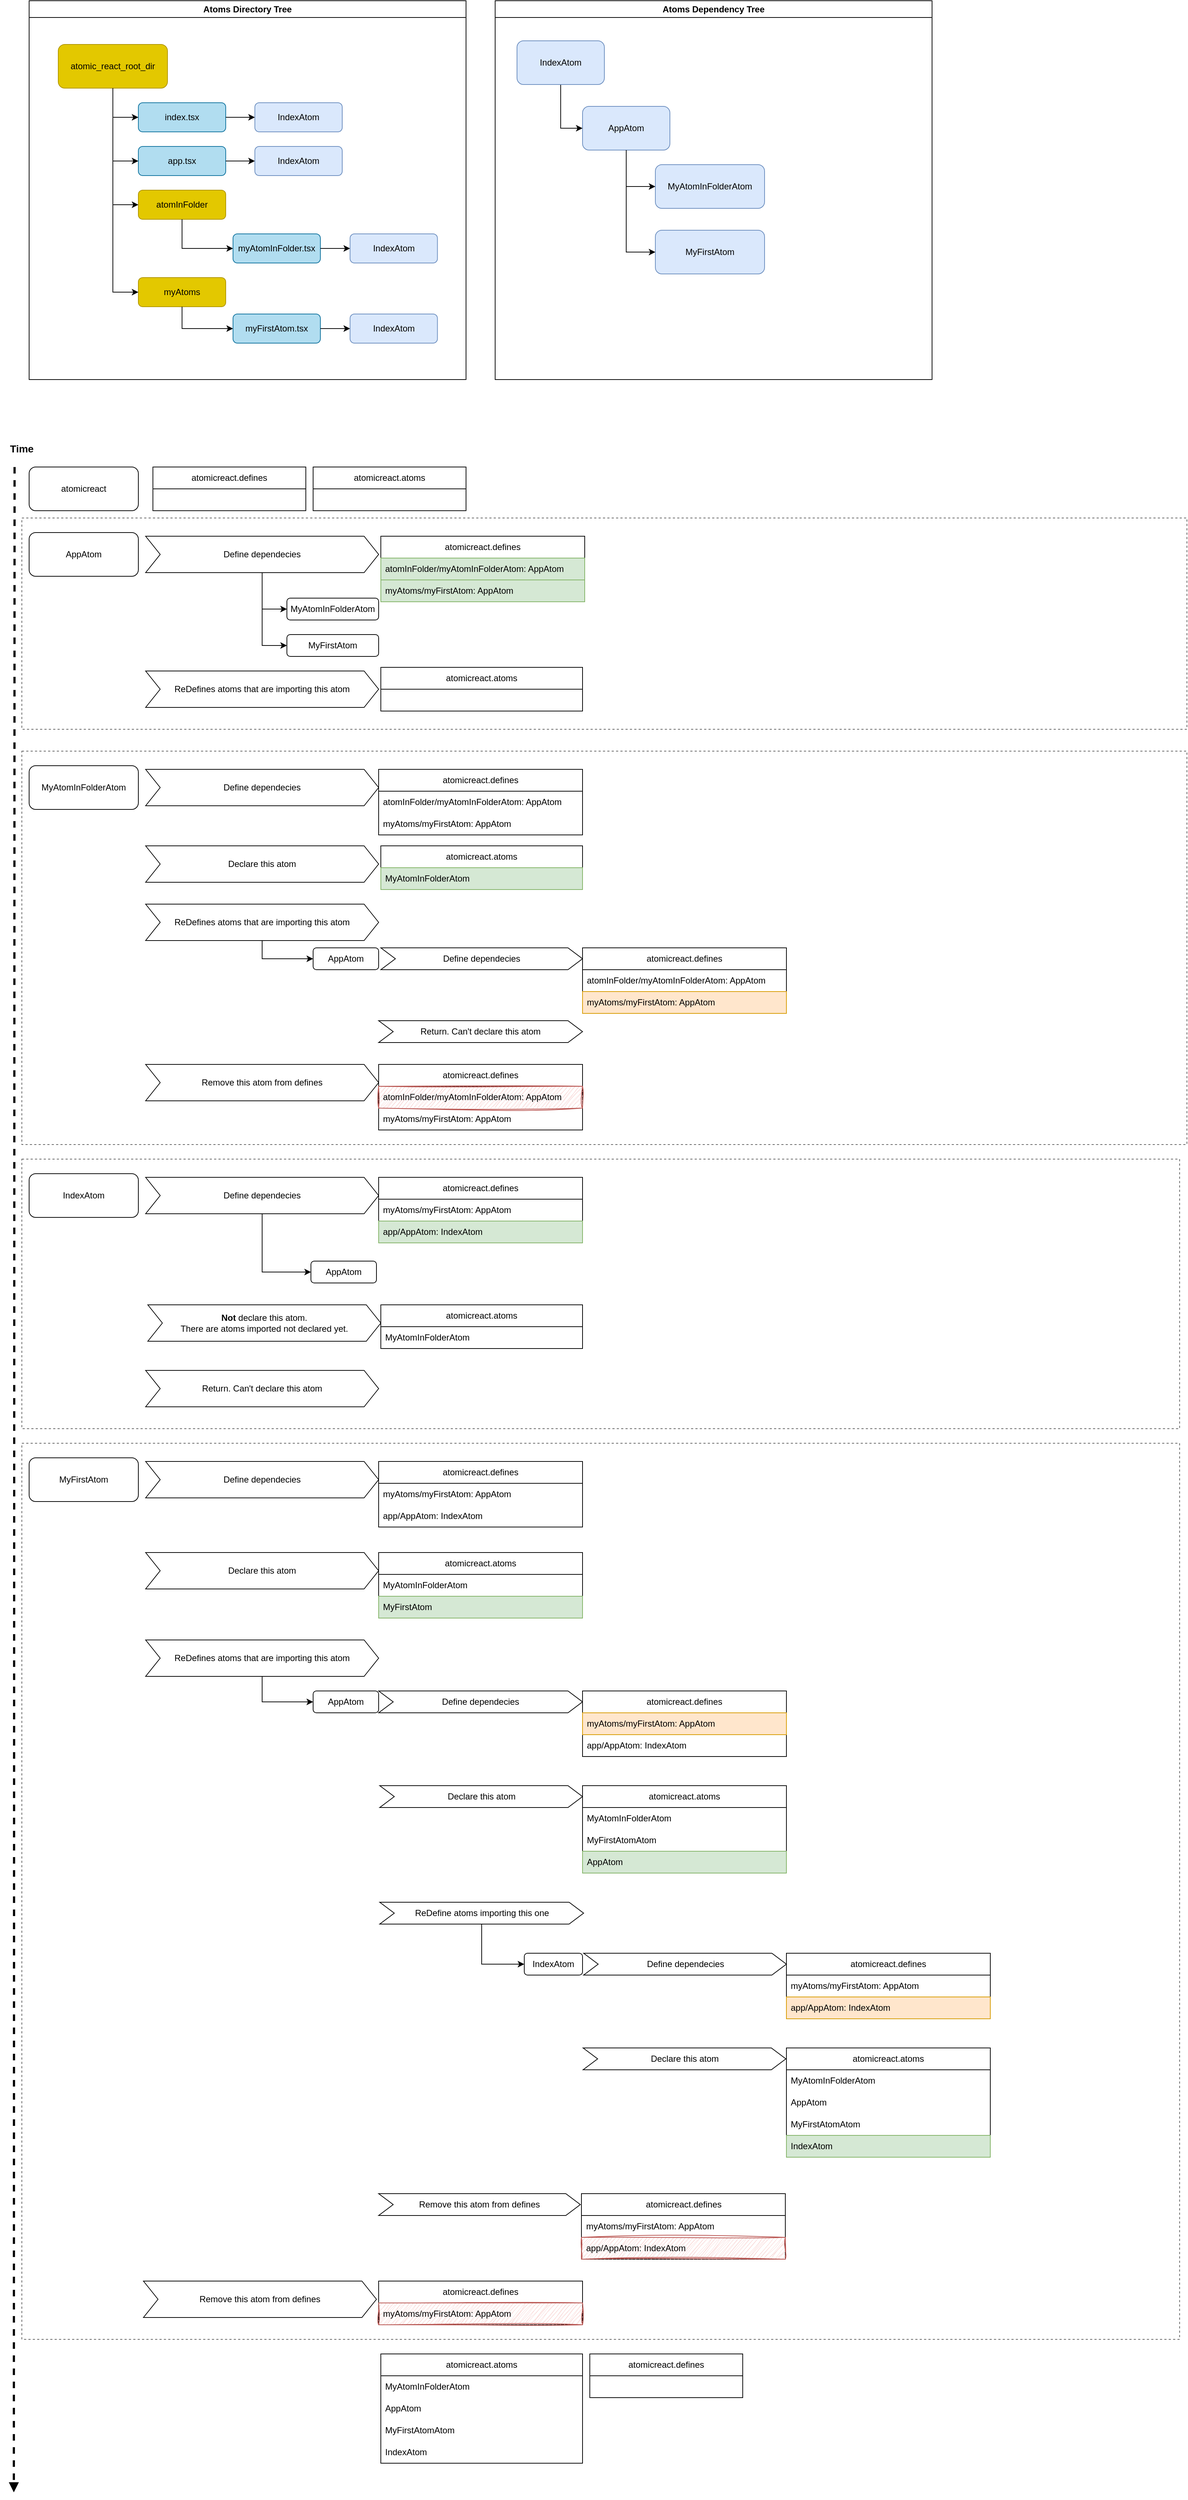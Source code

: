<mxfile version="22.1.16" type="github">
  <diagram name="Página-1" id="zLWKFBo0BfelDE4MzV_v">
    <mxGraphModel dx="2908" dy="1222" grid="1" gridSize="10" guides="1" tooltips="1" connect="1" arrows="1" fold="1" page="1" pageScale="1" pageWidth="1654" pageHeight="1169" math="0" shadow="0">
      <root>
        <mxCell id="0" />
        <mxCell id="1" parent="0" />
        <mxCell id="tRrPQd9gGLpKsUqzO6ij-82" value="" style="rounded=0;whiteSpace=wrap;html=1;fillColor=none;dashed=1;strokeColor=#666666;" parent="1" vertex="1">
          <mxGeometry x="30" y="2020" width="1590" height="1230" as="geometry" />
        </mxCell>
        <mxCell id="tRrPQd9gGLpKsUqzO6ij-64" value="" style="rounded=0;whiteSpace=wrap;html=1;fillColor=none;dashed=1;strokeColor=#666666;" parent="1" vertex="1">
          <mxGeometry x="30" y="1630" width="1590" height="370" as="geometry" />
        </mxCell>
        <mxCell id="tRrPQd9gGLpKsUqzO6ij-52" value="" style="rounded=0;whiteSpace=wrap;html=1;fillColor=none;dashed=1;strokeColor=#666666;" parent="1" vertex="1">
          <mxGeometry x="30" y="1070" width="1600" height="540" as="geometry" />
        </mxCell>
        <mxCell id="tRrPQd9gGLpKsUqzO6ij-51" value="" style="rounded=0;whiteSpace=wrap;html=1;fillColor=none;dashed=1;strokeColor=#666666;" parent="1" vertex="1">
          <mxGeometry x="30" y="750" width="1600" height="290" as="geometry" />
        </mxCell>
        <mxCell id="tRrPQd9gGLpKsUqzO6ij-8" value="" style="endArrow=block;dashed=1;html=1;strokeWidth=3;rounded=0;startArrow=none;startFill=0;endFill=1;" parent="1" edge="1">
          <mxGeometry width="50" height="50" relative="1" as="geometry">
            <mxPoint x="20" y="680" as="sourcePoint" />
            <mxPoint x="19" y="3460" as="targetPoint" />
          </mxGeometry>
        </mxCell>
        <mxCell id="tRrPQd9gGLpKsUqzO6ij-9" value="&lt;div&gt;AppAtom&lt;/div&gt;" style="rounded=1;whiteSpace=wrap;html=1;" parent="1" vertex="1">
          <mxGeometry x="40" y="770" width="150" height="60" as="geometry" />
        </mxCell>
        <mxCell id="tRrPQd9gGLpKsUqzO6ij-10" value="MyAtomInFolderAtom" style="rounded=1;whiteSpace=wrap;html=1;" parent="1" vertex="1">
          <mxGeometry x="40" y="1090" width="150" height="60" as="geometry" />
        </mxCell>
        <mxCell id="tRrPQd9gGLpKsUqzO6ij-11" value="IndexAtom" style="rounded=1;whiteSpace=wrap;html=1;" parent="1" vertex="1">
          <mxGeometry x="40" y="1650" width="150" height="60" as="geometry" />
        </mxCell>
        <mxCell id="tRrPQd9gGLpKsUqzO6ij-12" value="atomicreact.defines" style="swimlane;fontStyle=0;childLayout=stackLayout;horizontal=1;startSize=30;horizontalStack=0;resizeParent=1;resizeParentMax=0;resizeLast=0;collapsible=1;marginBottom=0;whiteSpace=wrap;html=1;" parent="1" vertex="1">
          <mxGeometry x="523" y="775" width="280" height="90" as="geometry" />
        </mxCell>
        <mxCell id="tRrPQd9gGLpKsUqzO6ij-13" value="atomInFolder/myAtomInFolderAtom: AppAtom" style="text;strokeColor=#82b366;fillColor=#d5e8d4;align=left;verticalAlign=middle;spacingLeft=4;spacingRight=4;overflow=hidden;points=[[0,0.5],[1,0.5]];portConstraint=eastwest;rotatable=0;whiteSpace=wrap;html=1;" parent="tRrPQd9gGLpKsUqzO6ij-12" vertex="1">
          <mxGeometry y="30" width="280" height="30" as="geometry" />
        </mxCell>
        <mxCell id="tRrPQd9gGLpKsUqzO6ij-14" value="myAtoms/myFirstAtom: AppAtom" style="text;strokeColor=#82b366;fillColor=#d5e8d4;align=left;verticalAlign=middle;spacingLeft=4;spacingRight=4;overflow=hidden;points=[[0,0.5],[1,0.5]];portConstraint=eastwest;rotatable=0;whiteSpace=wrap;html=1;" parent="tRrPQd9gGLpKsUqzO6ij-12" vertex="1">
          <mxGeometry y="60" width="280" height="30" as="geometry" />
        </mxCell>
        <mxCell id="tRrPQd9gGLpKsUqzO6ij-26" style="edgeStyle=orthogonalEdgeStyle;rounded=0;orthogonalLoop=1;jettySize=auto;html=1;entryX=0;entryY=0.5;entryDx=0;entryDy=0;" parent="1" source="tRrPQd9gGLpKsUqzO6ij-19" target="tRrPQd9gGLpKsUqzO6ij-21" edge="1">
          <mxGeometry relative="1" as="geometry" />
        </mxCell>
        <mxCell id="tRrPQd9gGLpKsUqzO6ij-19" value="ReDefines atoms that are importing this atom" style="shape=step;perimeter=stepPerimeter;whiteSpace=wrap;html=1;fixedSize=1;" parent="1" vertex="1">
          <mxGeometry x="200" y="1280" width="320" height="50" as="geometry" />
        </mxCell>
        <mxCell id="tRrPQd9gGLpKsUqzO6ij-21" value="&lt;div&gt;AppAtom&lt;/div&gt;" style="rounded=1;whiteSpace=wrap;html=1;" parent="1" vertex="1">
          <mxGeometry x="430" y="1340" width="90" height="30" as="geometry" />
        </mxCell>
        <mxCell id="tRrPQd9gGLpKsUqzO6ij-27" value="atomicreact" style="rounded=1;whiteSpace=wrap;html=1;" parent="1" vertex="1">
          <mxGeometry x="40" y="680" width="150" height="60" as="geometry" />
        </mxCell>
        <mxCell id="tRrPQd9gGLpKsUqzO6ij-34" value="atomicreact.atoms" style="swimlane;fontStyle=0;childLayout=stackLayout;horizontal=1;startSize=30;horizontalStack=0;resizeParent=1;resizeParentMax=0;resizeLast=0;collapsible=1;marginBottom=0;whiteSpace=wrap;html=1;" parent="1" vertex="1">
          <mxGeometry x="523" y="955" width="277" height="60" as="geometry" />
        </mxCell>
        <mxCell id="tRrPQd9gGLpKsUqzO6ij-37" value="atomicreact.atoms" style="swimlane;fontStyle=0;childLayout=stackLayout;horizontal=1;startSize=30;horizontalStack=0;resizeParent=1;resizeParentMax=0;resizeLast=0;collapsible=1;marginBottom=0;whiteSpace=wrap;html=1;" parent="1" vertex="1">
          <mxGeometry x="523" y="1200" width="277" height="60" as="geometry" />
        </mxCell>
        <mxCell id="tRrPQd9gGLpKsUqzO6ij-42" value="MyAtomInFolderAtom" style="text;strokeColor=#82b366;fillColor=#d5e8d4;align=left;verticalAlign=middle;spacingLeft=4;spacingRight=4;overflow=hidden;points=[[0,0.5],[1,0.5]];portConstraint=eastwest;rotatable=0;whiteSpace=wrap;html=1;" parent="tRrPQd9gGLpKsUqzO6ij-37" vertex="1">
          <mxGeometry y="30" width="277" height="30" as="geometry" />
        </mxCell>
        <mxCell id="tRrPQd9gGLpKsUqzO6ij-76" style="edgeStyle=orthogonalEdgeStyle;rounded=0;orthogonalLoop=1;jettySize=auto;html=1;entryX=0;entryY=0.5;entryDx=0;entryDy=0;" parent="1" source="tRrPQd9gGLpKsUqzO6ij-43" target="tRrPQd9gGLpKsUqzO6ij-73" edge="1">
          <mxGeometry relative="1" as="geometry" />
        </mxCell>
        <mxCell id="tRrPQd9gGLpKsUqzO6ij-77" style="edgeStyle=orthogonalEdgeStyle;rounded=0;orthogonalLoop=1;jettySize=auto;html=1;entryX=0;entryY=0.5;entryDx=0;entryDy=0;" parent="1" source="tRrPQd9gGLpKsUqzO6ij-43" target="tRrPQd9gGLpKsUqzO6ij-74" edge="1">
          <mxGeometry relative="1" as="geometry" />
        </mxCell>
        <mxCell id="tRrPQd9gGLpKsUqzO6ij-43" value="Define dependecies" style="shape=step;perimeter=stepPerimeter;whiteSpace=wrap;html=1;fixedSize=1;" parent="1" vertex="1">
          <mxGeometry x="200" y="775" width="320" height="50" as="geometry" />
        </mxCell>
        <mxCell id="tRrPQd9gGLpKsUqzO6ij-45" value="ReDefines atoms that are importing this atom" style="shape=step;perimeter=stepPerimeter;whiteSpace=wrap;html=1;fixedSize=1;" parent="1" vertex="1">
          <mxGeometry x="200" y="960" width="320" height="50" as="geometry" />
        </mxCell>
        <mxCell id="tRrPQd9gGLpKsUqzO6ij-47" value="atomicreact.atoms" style="swimlane;fontStyle=0;childLayout=stackLayout;horizontal=1;startSize=30;horizontalStack=0;resizeParent=1;resizeParentMax=0;resizeLast=0;collapsible=1;marginBottom=0;whiteSpace=wrap;html=1;" parent="1" vertex="1">
          <mxGeometry x="430" y="680" width="210" height="60" as="geometry" />
        </mxCell>
        <mxCell id="tRrPQd9gGLpKsUqzO6ij-48" value="atomicreact.defines" style="swimlane;fontStyle=0;childLayout=stackLayout;horizontal=1;startSize=30;horizontalStack=0;resizeParent=1;resizeParentMax=0;resizeLast=0;collapsible=1;marginBottom=0;whiteSpace=wrap;html=1;" parent="1" vertex="1">
          <mxGeometry x="210" y="680" width="210" height="60" as="geometry" />
        </mxCell>
        <mxCell id="tRrPQd9gGLpKsUqzO6ij-53" value="Define dependecies" style="shape=step;perimeter=stepPerimeter;whiteSpace=wrap;html=1;fixedSize=1;" parent="1" vertex="1">
          <mxGeometry x="200" y="1095" width="320" height="50" as="geometry" />
        </mxCell>
        <mxCell id="tRrPQd9gGLpKsUqzO6ij-57" value="atomicreact.defines" style="swimlane;fontStyle=0;childLayout=stackLayout;horizontal=1;startSize=30;horizontalStack=0;resizeParent=1;resizeParentMax=0;resizeLast=0;collapsible=1;marginBottom=0;whiteSpace=wrap;html=1;" parent="1" vertex="1">
          <mxGeometry x="520" y="1095" width="280" height="90" as="geometry" />
        </mxCell>
        <mxCell id="tRrPQd9gGLpKsUqzO6ij-58" value="atomInFolder/myAtomInFolderAtom: AppAtom" style="text;strokeColor=none;fillColor=none;align=left;verticalAlign=middle;spacingLeft=4;spacingRight=4;overflow=hidden;points=[[0,0.5],[1,0.5]];portConstraint=eastwest;rotatable=0;whiteSpace=wrap;html=1;" parent="tRrPQd9gGLpKsUqzO6ij-57" vertex="1">
          <mxGeometry y="30" width="280" height="30" as="geometry" />
        </mxCell>
        <mxCell id="tRrPQd9gGLpKsUqzO6ij-59" value="myAtoms/myFirstAtom: AppAtom" style="text;strokeColor=none;fillColor=none;align=left;verticalAlign=middle;spacingLeft=4;spacingRight=4;overflow=hidden;points=[[0,0.5],[1,0.5]];portConstraint=eastwest;rotatable=0;whiteSpace=wrap;html=1;" parent="tRrPQd9gGLpKsUqzO6ij-57" vertex="1">
          <mxGeometry y="60" width="280" height="30" as="geometry" />
        </mxCell>
        <mxCell id="tRrPQd9gGLpKsUqzO6ij-60" value="atomicreact.defines" style="swimlane;fontStyle=0;childLayout=stackLayout;horizontal=1;startSize=30;horizontalStack=0;resizeParent=1;resizeParentMax=0;resizeLast=0;collapsible=1;marginBottom=0;whiteSpace=wrap;html=1;" parent="1" vertex="1">
          <mxGeometry x="520" y="1500" width="280" height="90" as="geometry" />
        </mxCell>
        <mxCell id="tRrPQd9gGLpKsUqzO6ij-113" value="atomInFolder/myAtomInFolderAtom: AppAtom" style="text;strokeColor=#b85450;fillColor=#f8cecc;align=left;verticalAlign=middle;spacingLeft=4;spacingRight=4;overflow=hidden;points=[[0,0.5],[1,0.5]];portConstraint=eastwest;rotatable=0;whiteSpace=wrap;html=1;sketch=1;curveFitting=1;jiggle=2;shadow=0;rounded=0;glass=0;" parent="tRrPQd9gGLpKsUqzO6ij-60" vertex="1">
          <mxGeometry y="30" width="280" height="30" as="geometry" />
        </mxCell>
        <mxCell id="tRrPQd9gGLpKsUqzO6ij-62" value="myAtoms/myFirstAtom: AppAtom" style="text;strokeColor=none;fillColor=none;align=left;verticalAlign=middle;spacingLeft=4;spacingRight=4;overflow=hidden;points=[[0,0.5],[1,0.5]];portConstraint=eastwest;rotatable=0;whiteSpace=wrap;html=1;" parent="tRrPQd9gGLpKsUqzO6ij-60" vertex="1">
          <mxGeometry y="60" width="280" height="30" as="geometry" />
        </mxCell>
        <mxCell id="tRrPQd9gGLpKsUqzO6ij-79" style="edgeStyle=orthogonalEdgeStyle;rounded=0;orthogonalLoop=1;jettySize=auto;html=1;entryX=0;entryY=0.5;entryDx=0;entryDy=0;" parent="1" source="tRrPQd9gGLpKsUqzO6ij-65" target="tRrPQd9gGLpKsUqzO6ij-78" edge="1">
          <mxGeometry relative="1" as="geometry" />
        </mxCell>
        <mxCell id="tRrPQd9gGLpKsUqzO6ij-65" value="Define dependecies" style="shape=step;perimeter=stepPerimeter;whiteSpace=wrap;html=1;fixedSize=1;" parent="1" vertex="1">
          <mxGeometry x="200" y="1655" width="320" height="50" as="geometry" />
        </mxCell>
        <mxCell id="tRrPQd9gGLpKsUqzO6ij-69" value="atomicreact.defines" style="swimlane;fontStyle=0;childLayout=stackLayout;horizontal=1;startSize=30;horizontalStack=0;resizeParent=1;resizeParentMax=0;resizeLast=0;collapsible=1;marginBottom=0;whiteSpace=wrap;html=1;" parent="1" vertex="1">
          <mxGeometry x="520" y="1655" width="280" height="90" as="geometry" />
        </mxCell>
        <mxCell id="tRrPQd9gGLpKsUqzO6ij-71" value="myAtoms/myFirstAtom: AppAtom" style="text;strokeColor=none;fillColor=none;align=left;verticalAlign=middle;spacingLeft=4;spacingRight=4;overflow=hidden;points=[[0,0.5],[1,0.5]];portConstraint=eastwest;rotatable=0;whiteSpace=wrap;html=1;" parent="tRrPQd9gGLpKsUqzO6ij-69" vertex="1">
          <mxGeometry y="30" width="280" height="30" as="geometry" />
        </mxCell>
        <mxCell id="tRrPQd9gGLpKsUqzO6ij-70" value="app/AppAtom: IndexAtom" style="text;strokeColor=#82b366;fillColor=#d5e8d4;align=left;verticalAlign=middle;spacingLeft=4;spacingRight=4;overflow=hidden;points=[[0,0.5],[1,0.5]];portConstraint=eastwest;rotatable=0;whiteSpace=wrap;html=1;" parent="tRrPQd9gGLpKsUqzO6ij-69" vertex="1">
          <mxGeometry y="60" width="280" height="30" as="geometry" />
        </mxCell>
        <mxCell id="tRrPQd9gGLpKsUqzO6ij-72" value="Return. Can&#39;t declare this atom" style="shape=step;perimeter=stepPerimeter;whiteSpace=wrap;html=1;fixedSize=1;" parent="1" vertex="1">
          <mxGeometry x="200" y="1920" width="320" height="50" as="geometry" />
        </mxCell>
        <mxCell id="tRrPQd9gGLpKsUqzO6ij-73" value="MyAtomInFolderAtom" style="rounded=1;whiteSpace=wrap;html=1;" parent="1" vertex="1">
          <mxGeometry x="394" y="860" width="126" height="30" as="geometry" />
        </mxCell>
        <mxCell id="tRrPQd9gGLpKsUqzO6ij-74" value="MyFirstAtom" style="rounded=1;whiteSpace=wrap;html=1;" parent="1" vertex="1">
          <mxGeometry x="394" y="910" width="126" height="30" as="geometry" />
        </mxCell>
        <mxCell id="tRrPQd9gGLpKsUqzO6ij-78" value="&lt;div&gt;AppAtom&lt;/div&gt;" style="rounded=1;whiteSpace=wrap;html=1;" parent="1" vertex="1">
          <mxGeometry x="427" y="1770" width="90" height="30" as="geometry" />
        </mxCell>
        <mxCell id="tRrPQd9gGLpKsUqzO6ij-80" value="atomicreact.atoms" style="swimlane;fontStyle=0;childLayout=stackLayout;horizontal=1;startSize=30;horizontalStack=0;resizeParent=1;resizeParentMax=0;resizeLast=0;collapsible=1;marginBottom=0;whiteSpace=wrap;html=1;" parent="1" vertex="1">
          <mxGeometry x="523" y="1830" width="277" height="60" as="geometry" />
        </mxCell>
        <mxCell id="tRrPQd9gGLpKsUqzO6ij-81" value="MyAtomInFolderAtom" style="text;strokeColor=none;fillColor=none;align=left;verticalAlign=middle;spacingLeft=4;spacingRight=4;overflow=hidden;points=[[0,0.5],[1,0.5]];portConstraint=eastwest;rotatable=0;whiteSpace=wrap;html=1;" parent="tRrPQd9gGLpKsUqzO6ij-80" vertex="1">
          <mxGeometry y="30" width="277" height="30" as="geometry" />
        </mxCell>
        <mxCell id="tRrPQd9gGLpKsUqzO6ij-84" value="MyFirstAtom" style="rounded=1;whiteSpace=wrap;html=1;" parent="1" vertex="1">
          <mxGeometry x="40" y="2040" width="150" height="60" as="geometry" />
        </mxCell>
        <mxCell id="tRrPQd9gGLpKsUqzO6ij-85" value="Define dependecies" style="shape=step;perimeter=stepPerimeter;whiteSpace=wrap;html=1;fixedSize=1;" parent="1" vertex="1">
          <mxGeometry x="200" y="2045" width="320" height="50" as="geometry" />
        </mxCell>
        <mxCell id="tRrPQd9gGLpKsUqzO6ij-86" value="atomicreact.defines" style="swimlane;fontStyle=0;childLayout=stackLayout;horizontal=1;startSize=30;horizontalStack=0;resizeParent=1;resizeParentMax=0;resizeLast=0;collapsible=1;marginBottom=0;whiteSpace=wrap;html=1;" parent="1" vertex="1">
          <mxGeometry x="520" y="2045" width="280" height="90" as="geometry" />
        </mxCell>
        <mxCell id="tRrPQd9gGLpKsUqzO6ij-87" value="myAtoms/myFirstAtom: AppAtom" style="text;strokeColor=none;fillColor=none;align=left;verticalAlign=middle;spacingLeft=4;spacingRight=4;overflow=hidden;points=[[0,0.5],[1,0.5]];portConstraint=eastwest;rotatable=0;whiteSpace=wrap;html=1;" parent="tRrPQd9gGLpKsUqzO6ij-86" vertex="1">
          <mxGeometry y="30" width="280" height="30" as="geometry" />
        </mxCell>
        <mxCell id="tRrPQd9gGLpKsUqzO6ij-88" value="app/AppAtom: IndexAtom" style="text;strokeColor=none;fillColor=none;align=left;verticalAlign=middle;spacingLeft=4;spacingRight=4;overflow=hidden;points=[[0,0.5],[1,0.5]];portConstraint=eastwest;rotatable=0;whiteSpace=wrap;html=1;" parent="tRrPQd9gGLpKsUqzO6ij-86" vertex="1">
          <mxGeometry y="60" width="280" height="30" as="geometry" />
        </mxCell>
        <mxCell id="tRrPQd9gGLpKsUqzO6ij-95" style="edgeStyle=orthogonalEdgeStyle;rounded=0;orthogonalLoop=1;jettySize=auto;html=1;entryX=0;entryY=0.5;entryDx=0;entryDy=0;" parent="1" source="tRrPQd9gGLpKsUqzO6ij-89" target="tRrPQd9gGLpKsUqzO6ij-94" edge="1">
          <mxGeometry relative="1" as="geometry" />
        </mxCell>
        <mxCell id="tRrPQd9gGLpKsUqzO6ij-89" value="ReDefines atoms that are importing this atom" style="shape=step;perimeter=stepPerimeter;whiteSpace=wrap;html=1;fixedSize=1;" parent="1" vertex="1">
          <mxGeometry x="200" y="2290" width="320" height="50" as="geometry" />
        </mxCell>
        <mxCell id="tRrPQd9gGLpKsUqzO6ij-90" value="atomicreact.atoms" style="swimlane;fontStyle=0;childLayout=stackLayout;horizontal=1;startSize=30;horizontalStack=0;resizeParent=1;resizeParentMax=0;resizeLast=0;collapsible=1;marginBottom=0;whiteSpace=wrap;html=1;" parent="1" vertex="1">
          <mxGeometry x="520" y="2170" width="280" height="90" as="geometry" />
        </mxCell>
        <mxCell id="tRrPQd9gGLpKsUqzO6ij-91" value="MyAtomInFolderAtom" style="text;strokeColor=none;fillColor=none;align=left;verticalAlign=middle;spacingLeft=4;spacingRight=4;overflow=hidden;points=[[0,0.5],[1,0.5]];portConstraint=eastwest;rotatable=0;whiteSpace=wrap;html=1;" parent="tRrPQd9gGLpKsUqzO6ij-90" vertex="1">
          <mxGeometry y="30" width="280" height="30" as="geometry" />
        </mxCell>
        <mxCell id="tRrPQd9gGLpKsUqzO6ij-92" value="MyFirstAtom" style="text;strokeColor=#82b366;fillColor=#d5e8d4;align=left;verticalAlign=middle;spacingLeft=4;spacingRight=4;overflow=hidden;points=[[0,0.5],[1,0.5]];portConstraint=eastwest;rotatable=0;whiteSpace=wrap;html=1;" parent="tRrPQd9gGLpKsUqzO6ij-90" vertex="1">
          <mxGeometry y="60" width="280" height="30" as="geometry" />
        </mxCell>
        <mxCell id="tRrPQd9gGLpKsUqzO6ij-94" value="&lt;div&gt;AppAtom&lt;/div&gt;" style="rounded=1;whiteSpace=wrap;html=1;" parent="1" vertex="1">
          <mxGeometry x="430" y="2360" width="90" height="30" as="geometry" />
        </mxCell>
        <mxCell id="tRrPQd9gGLpKsUqzO6ij-100" value="IndexAtom" style="rounded=1;whiteSpace=wrap;html=1;" parent="1" vertex="1">
          <mxGeometry x="720" y="2720" width="80" height="30" as="geometry" />
        </mxCell>
        <mxCell id="tRrPQd9gGLpKsUqzO6ij-103" value="Define dependecies" style="shape=step;perimeter=stepPerimeter;whiteSpace=wrap;html=1;fixedSize=1;" parent="1" vertex="1">
          <mxGeometry x="520" y="2360" width="280" height="30" as="geometry" />
        </mxCell>
        <mxCell id="tRrPQd9gGLpKsUqzO6ij-105" style="edgeStyle=orthogonalEdgeStyle;rounded=0;orthogonalLoop=1;jettySize=auto;html=1;entryX=0;entryY=0.5;entryDx=0;entryDy=0;" parent="1" source="tRrPQd9gGLpKsUqzO6ij-104" target="tRrPQd9gGLpKsUqzO6ij-100" edge="1">
          <mxGeometry relative="1" as="geometry" />
        </mxCell>
        <mxCell id="tRrPQd9gGLpKsUqzO6ij-104" value="ReDefine atoms importing this one" style="shape=step;perimeter=stepPerimeter;whiteSpace=wrap;html=1;fixedSize=1;" parent="1" vertex="1">
          <mxGeometry x="521.5" y="2650" width="280" height="30" as="geometry" />
        </mxCell>
        <mxCell id="tRrPQd9gGLpKsUqzO6ij-106" value="Define dependecies" style="shape=step;perimeter=stepPerimeter;whiteSpace=wrap;html=1;fixedSize=1;" parent="1" vertex="1">
          <mxGeometry x="801.5" y="2720" width="278.5" height="30" as="geometry" />
        </mxCell>
        <mxCell id="tRrPQd9gGLpKsUqzO6ij-108" value="atomicreact.atoms" style="swimlane;fontStyle=0;childLayout=stackLayout;horizontal=1;startSize=30;horizontalStack=0;resizeParent=1;resizeParentMax=0;resizeLast=0;collapsible=1;marginBottom=0;whiteSpace=wrap;html=1;" parent="1" vertex="1">
          <mxGeometry x="1080" y="2850" width="280" height="150" as="geometry" />
        </mxCell>
        <mxCell id="tRrPQd9gGLpKsUqzO6ij-109" value="MyAtomInFolderAtom" style="text;strokeColor=none;fillColor=none;align=left;verticalAlign=middle;spacingLeft=4;spacingRight=4;overflow=hidden;points=[[0,0.5],[1,0.5]];portConstraint=eastwest;rotatable=0;whiteSpace=wrap;html=1;" parent="tRrPQd9gGLpKsUqzO6ij-108" vertex="1">
          <mxGeometry y="30" width="280" height="30" as="geometry" />
        </mxCell>
        <mxCell id="tRrPQd9gGLpKsUqzO6ij-110" value="AppAtom" style="text;strokeColor=none;fillColor=none;align=left;verticalAlign=middle;spacingLeft=4;spacingRight=4;overflow=hidden;points=[[0,0.5],[1,0.5]];portConstraint=eastwest;rotatable=0;whiteSpace=wrap;html=1;" parent="tRrPQd9gGLpKsUqzO6ij-108" vertex="1">
          <mxGeometry y="60" width="280" height="30" as="geometry" />
        </mxCell>
        <mxCell id="tRrPQd9gGLpKsUqzO6ij-111" value="MyFirstAtomAtom" style="text;strokeColor=none;fillColor=none;align=left;verticalAlign=middle;spacingLeft=4;spacingRight=4;overflow=hidden;points=[[0,0.5],[1,0.5]];portConstraint=eastwest;rotatable=0;whiteSpace=wrap;html=1;" parent="tRrPQd9gGLpKsUqzO6ij-108" vertex="1">
          <mxGeometry y="90" width="280" height="30" as="geometry" />
        </mxCell>
        <mxCell id="tRrPQd9gGLpKsUqzO6ij-112" value="IndexAtom" style="text;strokeColor=#82b366;fillColor=#d5e8d4;align=left;verticalAlign=middle;spacingLeft=4;spacingRight=4;overflow=hidden;points=[[0,0.5],[1,0.5]];portConstraint=eastwest;rotatable=0;whiteSpace=wrap;html=1;" parent="tRrPQd9gGLpKsUqzO6ij-108" vertex="1">
          <mxGeometry y="120" width="280" height="30" as="geometry" />
        </mxCell>
        <mxCell id="tRrPQd9gGLpKsUqzO6ij-114" value="atomicreact.atoms" style="swimlane;fontStyle=0;childLayout=stackLayout;horizontal=1;startSize=30;horizontalStack=0;resizeParent=1;resizeParentMax=0;resizeLast=0;collapsible=1;marginBottom=0;whiteSpace=wrap;html=1;" parent="1" vertex="1">
          <mxGeometry x="800" y="2490" width="280" height="120" as="geometry" />
        </mxCell>
        <mxCell id="tRrPQd9gGLpKsUqzO6ij-115" value="MyAtomInFolderAtom" style="text;strokeColor=none;fillColor=none;align=left;verticalAlign=middle;spacingLeft=4;spacingRight=4;overflow=hidden;points=[[0,0.5],[1,0.5]];portConstraint=eastwest;rotatable=0;whiteSpace=wrap;html=1;" parent="tRrPQd9gGLpKsUqzO6ij-114" vertex="1">
          <mxGeometry y="30" width="280" height="30" as="geometry" />
        </mxCell>
        <mxCell id="tRrPQd9gGLpKsUqzO6ij-116" value="MyFirstAtomAtom" style="text;strokeColor=none;fillColor=none;align=left;verticalAlign=middle;spacingLeft=4;spacingRight=4;overflow=hidden;points=[[0,0.5],[1,0.5]];portConstraint=eastwest;rotatable=0;whiteSpace=wrap;html=1;" parent="tRrPQd9gGLpKsUqzO6ij-114" vertex="1">
          <mxGeometry y="60" width="280" height="30" as="geometry" />
        </mxCell>
        <mxCell id="tRrPQd9gGLpKsUqzO6ij-117" value="AppAtom" style="text;strokeColor=#82b366;fillColor=#d5e8d4;align=left;verticalAlign=middle;spacingLeft=4;spacingRight=4;overflow=hidden;points=[[0,0.5],[1,0.5]];portConstraint=eastwest;rotatable=0;whiteSpace=wrap;html=1;" parent="tRrPQd9gGLpKsUqzO6ij-114" vertex="1">
          <mxGeometry y="90" width="280" height="30" as="geometry" />
        </mxCell>
        <mxCell id="tRrPQd9gGLpKsUqzO6ij-118" value="atomicreact.defines" style="swimlane;fontStyle=0;childLayout=stackLayout;horizontal=1;startSize=30;horizontalStack=0;resizeParent=1;resizeParentMax=0;resizeLast=0;collapsible=1;marginBottom=0;whiteSpace=wrap;html=1;" parent="1" vertex="1">
          <mxGeometry x="800" y="2360" width="280" height="90" as="geometry" />
        </mxCell>
        <mxCell id="tRrPQd9gGLpKsUqzO6ij-119" value="myAtoms/myFirstAtom: AppAtom" style="text;strokeColor=#d79b00;fillColor=#ffe6cc;align=left;verticalAlign=middle;spacingLeft=4;spacingRight=4;overflow=hidden;points=[[0,0.5],[1,0.5]];portConstraint=eastwest;rotatable=0;whiteSpace=wrap;html=1;" parent="tRrPQd9gGLpKsUqzO6ij-118" vertex="1">
          <mxGeometry y="30" width="280" height="30" as="geometry" />
        </mxCell>
        <mxCell id="tRrPQd9gGLpKsUqzO6ij-120" value="app/AppAtom: IndexAtom" style="text;strokeColor=none;fillColor=none;align=left;verticalAlign=middle;spacingLeft=4;spacingRight=4;overflow=hidden;points=[[0,0.5],[1,0.5]];portConstraint=eastwest;rotatable=0;whiteSpace=wrap;html=1;" parent="tRrPQd9gGLpKsUqzO6ij-118" vertex="1">
          <mxGeometry y="60" width="280" height="30" as="geometry" />
        </mxCell>
        <mxCell id="tRrPQd9gGLpKsUqzO6ij-121" value="atomicreact.defines" style="swimlane;fontStyle=0;childLayout=stackLayout;horizontal=1;startSize=30;horizontalStack=0;resizeParent=1;resizeParentMax=0;resizeLast=0;collapsible=1;marginBottom=0;whiteSpace=wrap;html=1;" parent="1" vertex="1">
          <mxGeometry x="1080" y="2720" width="280" height="90" as="geometry" />
        </mxCell>
        <mxCell id="tRrPQd9gGLpKsUqzO6ij-122" value="myAtoms/myFirstAtom: AppAtom" style="text;strokeColor=none;fillColor=none;align=left;verticalAlign=middle;spacingLeft=4;spacingRight=4;overflow=hidden;points=[[0,0.5],[1,0.5]];portConstraint=eastwest;rotatable=0;whiteSpace=wrap;html=1;" parent="tRrPQd9gGLpKsUqzO6ij-121" vertex="1">
          <mxGeometry y="30" width="280" height="30" as="geometry" />
        </mxCell>
        <mxCell id="tRrPQd9gGLpKsUqzO6ij-123" value="app/AppAtom: IndexAtom" style="text;strokeColor=#d79b00;fillColor=#ffe6cc;align=left;verticalAlign=middle;spacingLeft=4;spacingRight=4;overflow=hidden;points=[[0,0.5],[1,0.5]];portConstraint=eastwest;rotatable=0;whiteSpace=wrap;html=1;" parent="tRrPQd9gGLpKsUqzO6ij-121" vertex="1">
          <mxGeometry y="60" width="280" height="30" as="geometry" />
        </mxCell>
        <mxCell id="tRrPQd9gGLpKsUqzO6ij-125" value="atomicreact.defines" style="swimlane;fontStyle=0;childLayout=stackLayout;horizontal=1;startSize=30;horizontalStack=0;resizeParent=1;resizeParentMax=0;resizeLast=0;collapsible=1;marginBottom=0;whiteSpace=wrap;html=1;" parent="1" vertex="1">
          <mxGeometry x="798.5" y="3050" width="280" height="90" as="geometry" />
        </mxCell>
        <mxCell id="tRrPQd9gGLpKsUqzO6ij-126" value="myAtoms/myFirstAtom: AppAtom" style="text;strokeColor=none;fillColor=none;align=left;verticalAlign=middle;spacingLeft=4;spacingRight=4;overflow=hidden;points=[[0,0.5],[1,0.5]];portConstraint=eastwest;rotatable=0;whiteSpace=wrap;html=1;" parent="tRrPQd9gGLpKsUqzO6ij-125" vertex="1">
          <mxGeometry y="30" width="280" height="30" as="geometry" />
        </mxCell>
        <mxCell id="tRrPQd9gGLpKsUqzO6ij-127" value="app/AppAtom: IndexAtom" style="text;strokeColor=#b85450;fillColor=#f8cecc;align=left;verticalAlign=middle;spacingLeft=4;spacingRight=4;overflow=hidden;points=[[0,0.5],[1,0.5]];portConstraint=eastwest;rotatable=0;whiteSpace=wrap;html=1;sketch=1;curveFitting=1;jiggle=2;" parent="tRrPQd9gGLpKsUqzO6ij-125" vertex="1">
          <mxGeometry y="60" width="280" height="30" as="geometry" />
        </mxCell>
        <mxCell id="tRrPQd9gGLpKsUqzO6ij-128" value="atomicreact.defines" style="swimlane;fontStyle=0;childLayout=stackLayout;horizontal=1;startSize=30;horizontalStack=0;resizeParent=1;resizeParentMax=0;resizeLast=0;collapsible=1;marginBottom=0;whiteSpace=wrap;html=1;" parent="1" vertex="1">
          <mxGeometry x="520" y="3170" width="280" height="60" as="geometry" />
        </mxCell>
        <mxCell id="tRrPQd9gGLpKsUqzO6ij-129" value="myAtoms/myFirstAtom: AppAtom" style="text;strokeColor=#b85450;fillColor=#f8cecc;align=left;verticalAlign=middle;spacingLeft=4;spacingRight=4;overflow=hidden;points=[[0,0.5],[1,0.5]];portConstraint=eastwest;rotatable=0;whiteSpace=wrap;html=1;sketch=1;curveFitting=1;jiggle=2;" parent="tRrPQd9gGLpKsUqzO6ij-128" vertex="1">
          <mxGeometry y="30" width="280" height="30" as="geometry" />
        </mxCell>
        <mxCell id="tRrPQd9gGLpKsUqzO6ij-131" value="atomicreact.defines" style="swimlane;fontStyle=0;childLayout=stackLayout;horizontal=1;startSize=30;horizontalStack=0;resizeParent=1;resizeParentMax=0;resizeLast=0;collapsible=1;marginBottom=0;whiteSpace=wrap;html=1;" parent="1" vertex="1">
          <mxGeometry x="810" y="3270" width="210" height="60" as="geometry" />
        </mxCell>
        <mxCell id="tRrPQd9gGLpKsUqzO6ij-134" value="atomicreact.atoms" style="swimlane;fontStyle=0;childLayout=stackLayout;horizontal=1;startSize=30;horizontalStack=0;resizeParent=1;resizeParentMax=0;resizeLast=0;collapsible=1;marginBottom=0;whiteSpace=wrap;html=1;" parent="1" vertex="1">
          <mxGeometry x="523" y="3270" width="277" height="150" as="geometry" />
        </mxCell>
        <mxCell id="tRrPQd9gGLpKsUqzO6ij-135" value="MyAtomInFolderAtom" style="text;strokeColor=none;fillColor=none;align=left;verticalAlign=middle;spacingLeft=4;spacingRight=4;overflow=hidden;points=[[0,0.5],[1,0.5]];portConstraint=eastwest;rotatable=0;whiteSpace=wrap;html=1;" parent="tRrPQd9gGLpKsUqzO6ij-134" vertex="1">
          <mxGeometry y="30" width="277" height="30" as="geometry" />
        </mxCell>
        <mxCell id="tRrPQd9gGLpKsUqzO6ij-136" value="AppAtom" style="text;strokeColor=none;fillColor=none;align=left;verticalAlign=middle;spacingLeft=4;spacingRight=4;overflow=hidden;points=[[0,0.5],[1,0.5]];portConstraint=eastwest;rotatable=0;whiteSpace=wrap;html=1;" parent="tRrPQd9gGLpKsUqzO6ij-134" vertex="1">
          <mxGeometry y="60" width="277" height="30" as="geometry" />
        </mxCell>
        <mxCell id="tRrPQd9gGLpKsUqzO6ij-137" value="MyFirstAtomAtom" style="text;strokeColor=none;fillColor=none;align=left;verticalAlign=middle;spacingLeft=4;spacingRight=4;overflow=hidden;points=[[0,0.5],[1,0.5]];portConstraint=eastwest;rotatable=0;whiteSpace=wrap;html=1;" parent="tRrPQd9gGLpKsUqzO6ij-134" vertex="1">
          <mxGeometry y="90" width="277" height="30" as="geometry" />
        </mxCell>
        <mxCell id="tRrPQd9gGLpKsUqzO6ij-138" value="IndexAtom" style="text;strokeColor=none;fillColor=none;align=left;verticalAlign=middle;spacingLeft=4;spacingRight=4;overflow=hidden;points=[[0,0.5],[1,0.5]];portConstraint=eastwest;rotatable=0;whiteSpace=wrap;html=1;" parent="tRrPQd9gGLpKsUqzO6ij-134" vertex="1">
          <mxGeometry y="120" width="277" height="30" as="geometry" />
        </mxCell>
        <mxCell id="AgAPFj6j-VEWw4h1hDbo-1" value="&lt;font style=&quot;font-size: 14px;&quot;&gt;&lt;b&gt;Time&lt;/b&gt;&lt;/font&gt;" style="text;html=1;strokeColor=none;fillColor=none;align=center;verticalAlign=middle;whiteSpace=wrap;rounded=0;" vertex="1" parent="1">
          <mxGeometry y="640" width="60" height="30" as="geometry" />
        </mxCell>
        <mxCell id="AgAPFj6j-VEWw4h1hDbo-3" value="Define dependecies" style="shape=step;perimeter=stepPerimeter;whiteSpace=wrap;html=1;fixedSize=1;" vertex="1" parent="1">
          <mxGeometry x="523" y="1340" width="277" height="30" as="geometry" />
        </mxCell>
        <mxCell id="AgAPFj6j-VEWw4h1hDbo-4" value="Return. Can&#39;t declare this atom" style="shape=step;perimeter=stepPerimeter;whiteSpace=wrap;html=1;fixedSize=1;" vertex="1" parent="1">
          <mxGeometry x="520" y="1440" width="280" height="30" as="geometry" />
        </mxCell>
        <mxCell id="AgAPFj6j-VEWw4h1hDbo-5" value="atomicreact.defines" style="swimlane;fontStyle=0;childLayout=stackLayout;horizontal=1;startSize=30;horizontalStack=0;resizeParent=1;resizeParentMax=0;resizeLast=0;collapsible=1;marginBottom=0;whiteSpace=wrap;html=1;" vertex="1" parent="1">
          <mxGeometry x="800" y="1340" width="280" height="90" as="geometry" />
        </mxCell>
        <mxCell id="AgAPFj6j-VEWw4h1hDbo-6" value="atomInFolder/myAtomInFolderAtom: AppAtom" style="text;strokeColor=none;fillColor=none;align=left;verticalAlign=middle;spacingLeft=4;spacingRight=4;overflow=hidden;points=[[0,0.5],[1,0.5]];portConstraint=eastwest;rotatable=0;whiteSpace=wrap;html=1;" vertex="1" parent="AgAPFj6j-VEWw4h1hDbo-5">
          <mxGeometry y="30" width="280" height="30" as="geometry" />
        </mxCell>
        <mxCell id="AgAPFj6j-VEWw4h1hDbo-7" value="myAtoms/myFirstAtom: AppAtom" style="text;strokeColor=#d79b00;fillColor=#ffe6cc;align=left;verticalAlign=middle;spacingLeft=4;spacingRight=4;overflow=hidden;points=[[0,0.5],[1,0.5]];portConstraint=eastwest;rotatable=0;whiteSpace=wrap;html=1;" vertex="1" parent="AgAPFj6j-VEWw4h1hDbo-5">
          <mxGeometry y="60" width="280" height="30" as="geometry" />
        </mxCell>
        <mxCell id="AgAPFj6j-VEWw4h1hDbo-8" value="Declare this atom" style="shape=step;perimeter=stepPerimeter;whiteSpace=wrap;html=1;fixedSize=1;" vertex="1" parent="1">
          <mxGeometry x="200" y="1200" width="320" height="50" as="geometry" />
        </mxCell>
        <mxCell id="AgAPFj6j-VEWw4h1hDbo-11" value="Remove this atom from defines" style="shape=step;perimeter=stepPerimeter;whiteSpace=wrap;html=1;fixedSize=1;" vertex="1" parent="1">
          <mxGeometry x="200" y="1500" width="320" height="50" as="geometry" />
        </mxCell>
        <mxCell id="AgAPFj6j-VEWw4h1hDbo-14" value="&lt;b&gt;Not &lt;/b&gt;declare this atom.&lt;br&gt;There are atoms imported not declared yet." style="shape=step;perimeter=stepPerimeter;whiteSpace=wrap;html=1;fixedSize=1;" vertex="1" parent="1">
          <mxGeometry x="203" y="1830" width="320" height="50" as="geometry" />
        </mxCell>
        <mxCell id="AgAPFj6j-VEWw4h1hDbo-16" value="Declare this atom" style="shape=step;perimeter=stepPerimeter;whiteSpace=wrap;html=1;fixedSize=1;" vertex="1" parent="1">
          <mxGeometry x="200" y="2170" width="320" height="50" as="geometry" />
        </mxCell>
        <mxCell id="AgAPFj6j-VEWw4h1hDbo-17" value="Declare this atom" style="shape=step;perimeter=stepPerimeter;whiteSpace=wrap;html=1;fixedSize=1;" vertex="1" parent="1">
          <mxGeometry x="521.5" y="2490" width="278.5" height="30" as="geometry" />
        </mxCell>
        <mxCell id="AgAPFj6j-VEWw4h1hDbo-18" value="Declare this atom" style="shape=step;perimeter=stepPerimeter;whiteSpace=wrap;html=1;fixedSize=1;" vertex="1" parent="1">
          <mxGeometry x="800.75" y="2850" width="278.5" height="30" as="geometry" />
        </mxCell>
        <mxCell id="AgAPFj6j-VEWw4h1hDbo-19" value="Remove this atom from defines" style="shape=step;perimeter=stepPerimeter;whiteSpace=wrap;html=1;fixedSize=1;" vertex="1" parent="1">
          <mxGeometry x="520" y="3050" width="277" height="30" as="geometry" />
        </mxCell>
        <mxCell id="AgAPFj6j-VEWw4h1hDbo-21" value="Remove this atom from defines" style="shape=step;perimeter=stepPerimeter;whiteSpace=wrap;html=1;fixedSize=1;" vertex="1" parent="1">
          <mxGeometry x="197" y="3170" width="320" height="50" as="geometry" />
        </mxCell>
        <mxCell id="AgAPFj6j-VEWw4h1hDbo-57" value="&lt;b&gt;Atoms &lt;/b&gt;&lt;b&gt;Directory &lt;/b&gt;&lt;b&gt;&lt;span&gt;Tree &lt;br&gt;&lt;/span&gt;&lt;/b&gt;" style="swimlane;whiteSpace=wrap;html=1;" vertex="1" parent="1">
          <mxGeometry x="40" y="40" width="600" height="520" as="geometry" />
        </mxCell>
        <mxCell id="AgAPFj6j-VEWw4h1hDbo-32" value="index.tsx" style="rounded=1;whiteSpace=wrap;html=1;fillColor=#b1ddf0;strokeColor=#10739e;" vertex="1" parent="AgAPFj6j-VEWw4h1hDbo-57">
          <mxGeometry x="150" y="140" width="120" height="40" as="geometry" />
        </mxCell>
        <mxCell id="AgAPFj6j-VEWw4h1hDbo-34" style="edgeStyle=orthogonalEdgeStyle;rounded=0;orthogonalLoop=1;jettySize=auto;html=1;entryX=0;entryY=0.5;entryDx=0;entryDy=0;" edge="1" parent="AgAPFj6j-VEWw4h1hDbo-57" source="AgAPFj6j-VEWw4h1hDbo-35" target="AgAPFj6j-VEWw4h1hDbo-32">
          <mxGeometry relative="1" as="geometry" />
        </mxCell>
        <mxCell id="AgAPFj6j-VEWw4h1hDbo-35" value="atomic_react_root_dir" style="rounded=1;whiteSpace=wrap;html=1;fillColor=#e3c800;strokeColor=#B09500;fontColor=#000000;" vertex="1" parent="AgAPFj6j-VEWw4h1hDbo-57">
          <mxGeometry x="40" y="60" width="150" height="60" as="geometry" />
        </mxCell>
        <mxCell id="AgAPFj6j-VEWw4h1hDbo-38" value="app.tsx" style="rounded=1;whiteSpace=wrap;html=1;fillColor=#b1ddf0;strokeColor=#10739e;" vertex="1" parent="AgAPFj6j-VEWw4h1hDbo-57">
          <mxGeometry x="150" y="200" width="120" height="40" as="geometry" />
        </mxCell>
        <mxCell id="AgAPFj6j-VEWw4h1hDbo-39" style="edgeStyle=orthogonalEdgeStyle;rounded=0;orthogonalLoop=1;jettySize=auto;html=1;entryX=0;entryY=0.5;entryDx=0;entryDy=0;" edge="1" parent="AgAPFj6j-VEWw4h1hDbo-57" source="AgAPFj6j-VEWw4h1hDbo-35" target="AgAPFj6j-VEWw4h1hDbo-38">
          <mxGeometry relative="1" as="geometry" />
        </mxCell>
        <mxCell id="AgAPFj6j-VEWw4h1hDbo-40" value="atomInFolder" style="rounded=1;whiteSpace=wrap;html=1;fillColor=#e3c800;fontColor=#000000;strokeColor=#B09500;" vertex="1" parent="AgAPFj6j-VEWw4h1hDbo-57">
          <mxGeometry x="150" y="260" width="120" height="40" as="geometry" />
        </mxCell>
        <mxCell id="AgAPFj6j-VEWw4h1hDbo-46" style="edgeStyle=orthogonalEdgeStyle;rounded=0;orthogonalLoop=1;jettySize=auto;html=1;entryX=0;entryY=0.5;entryDx=0;entryDy=0;" edge="1" parent="AgAPFj6j-VEWw4h1hDbo-57" source="AgAPFj6j-VEWw4h1hDbo-35" target="AgAPFj6j-VEWw4h1hDbo-40">
          <mxGeometry relative="1" as="geometry" />
        </mxCell>
        <mxCell id="AgAPFj6j-VEWw4h1hDbo-41" value="myAtoms" style="rounded=1;whiteSpace=wrap;html=1;fillColor=#e3c800;fontColor=#000000;strokeColor=#B09500;" vertex="1" parent="AgAPFj6j-VEWw4h1hDbo-57">
          <mxGeometry x="150" y="380" width="120" height="40" as="geometry" />
        </mxCell>
        <mxCell id="AgAPFj6j-VEWw4h1hDbo-47" style="edgeStyle=orthogonalEdgeStyle;rounded=0;orthogonalLoop=1;jettySize=auto;html=1;entryX=0;entryY=0.5;entryDx=0;entryDy=0;" edge="1" parent="AgAPFj6j-VEWw4h1hDbo-57" source="AgAPFj6j-VEWw4h1hDbo-35" target="AgAPFj6j-VEWw4h1hDbo-41">
          <mxGeometry relative="1" as="geometry" />
        </mxCell>
        <mxCell id="AgAPFj6j-VEWw4h1hDbo-42" value="myAtomInFolder.tsx" style="rounded=1;whiteSpace=wrap;html=1;fillColor=#b1ddf0;strokeColor=#10739e;" vertex="1" parent="AgAPFj6j-VEWw4h1hDbo-57">
          <mxGeometry x="280" y="320" width="120" height="40" as="geometry" />
        </mxCell>
        <mxCell id="AgAPFj6j-VEWw4h1hDbo-43" style="edgeStyle=orthogonalEdgeStyle;rounded=0;orthogonalLoop=1;jettySize=auto;html=1;entryX=0;entryY=0.5;entryDx=0;entryDy=0;exitX=0.5;exitY=1;exitDx=0;exitDy=0;" edge="1" parent="AgAPFj6j-VEWw4h1hDbo-57" source="AgAPFj6j-VEWw4h1hDbo-40" target="AgAPFj6j-VEWw4h1hDbo-42">
          <mxGeometry relative="1" as="geometry" />
        </mxCell>
        <mxCell id="AgAPFj6j-VEWw4h1hDbo-44" value="myFirstAtom.tsx" style="rounded=1;whiteSpace=wrap;html=1;fillColor=#b1ddf0;strokeColor=#10739e;" vertex="1" parent="AgAPFj6j-VEWw4h1hDbo-57">
          <mxGeometry x="280" y="430" width="120" height="40" as="geometry" />
        </mxCell>
        <mxCell id="AgAPFj6j-VEWw4h1hDbo-45" style="edgeStyle=orthogonalEdgeStyle;rounded=0;orthogonalLoop=1;jettySize=auto;html=1;entryX=0;entryY=0.5;entryDx=0;entryDy=0;exitX=0.5;exitY=1;exitDx=0;exitDy=0;" edge="1" parent="AgAPFj6j-VEWw4h1hDbo-57" source="AgAPFj6j-VEWw4h1hDbo-41" target="AgAPFj6j-VEWw4h1hDbo-44">
          <mxGeometry relative="1" as="geometry" />
        </mxCell>
        <mxCell id="AgAPFj6j-VEWw4h1hDbo-49" value="IndexAtom" style="rounded=1;whiteSpace=wrap;html=1;fillColor=#dae8fc;strokeColor=#6c8ebf;" vertex="1" parent="AgAPFj6j-VEWw4h1hDbo-57">
          <mxGeometry x="310" y="140" width="120" height="40" as="geometry" />
        </mxCell>
        <mxCell id="AgAPFj6j-VEWw4h1hDbo-53" style="edgeStyle=orthogonalEdgeStyle;rounded=0;orthogonalLoop=1;jettySize=auto;html=1;" edge="1" parent="AgAPFj6j-VEWw4h1hDbo-57" source="AgAPFj6j-VEWw4h1hDbo-32" target="AgAPFj6j-VEWw4h1hDbo-49">
          <mxGeometry relative="1" as="geometry" />
        </mxCell>
        <mxCell id="AgAPFj6j-VEWw4h1hDbo-50" value="IndexAtom" style="rounded=1;whiteSpace=wrap;html=1;fillColor=#dae8fc;strokeColor=#6c8ebf;" vertex="1" parent="AgAPFj6j-VEWw4h1hDbo-57">
          <mxGeometry x="310" y="200" width="120" height="40" as="geometry" />
        </mxCell>
        <mxCell id="AgAPFj6j-VEWw4h1hDbo-54" style="edgeStyle=orthogonalEdgeStyle;rounded=0;orthogonalLoop=1;jettySize=auto;html=1;" edge="1" parent="AgAPFj6j-VEWw4h1hDbo-57" source="AgAPFj6j-VEWw4h1hDbo-38" target="AgAPFj6j-VEWw4h1hDbo-50">
          <mxGeometry relative="1" as="geometry" />
        </mxCell>
        <mxCell id="AgAPFj6j-VEWw4h1hDbo-51" value="IndexAtom" style="rounded=1;whiteSpace=wrap;html=1;fillColor=#dae8fc;strokeColor=#6c8ebf;" vertex="1" parent="AgAPFj6j-VEWw4h1hDbo-57">
          <mxGeometry x="440.75" y="320" width="120" height="40" as="geometry" />
        </mxCell>
        <mxCell id="AgAPFj6j-VEWw4h1hDbo-55" style="edgeStyle=orthogonalEdgeStyle;rounded=0;orthogonalLoop=1;jettySize=auto;html=1;" edge="1" parent="AgAPFj6j-VEWw4h1hDbo-57" source="AgAPFj6j-VEWw4h1hDbo-42" target="AgAPFj6j-VEWw4h1hDbo-51">
          <mxGeometry relative="1" as="geometry" />
        </mxCell>
        <mxCell id="AgAPFj6j-VEWw4h1hDbo-52" value="IndexAtom" style="rounded=1;whiteSpace=wrap;html=1;fillColor=#dae8fc;strokeColor=#6c8ebf;" vertex="1" parent="AgAPFj6j-VEWw4h1hDbo-57">
          <mxGeometry x="440.75" y="430" width="120" height="40" as="geometry" />
        </mxCell>
        <mxCell id="AgAPFj6j-VEWw4h1hDbo-56" style="edgeStyle=orthogonalEdgeStyle;rounded=0;orthogonalLoop=1;jettySize=auto;html=1;" edge="1" parent="AgAPFj6j-VEWw4h1hDbo-57" source="AgAPFj6j-VEWw4h1hDbo-44" target="AgAPFj6j-VEWw4h1hDbo-52">
          <mxGeometry relative="1" as="geometry" />
        </mxCell>
        <mxCell id="AgAPFj6j-VEWw4h1hDbo-58" value="&lt;b&gt;Atoms&amp;nbsp;&lt;/b&gt;&lt;b&gt;Dependency &lt;/b&gt;&lt;b&gt;&lt;span&gt; Tree &lt;br&gt;&lt;/span&gt;&lt;/b&gt;" style="swimlane;whiteSpace=wrap;html=1;" vertex="1" parent="1">
          <mxGeometry x="680" y="40" width="600" height="520" as="geometry" />
        </mxCell>
        <mxCell id="tRrPQd9gGLpKsUqzO6ij-1" value="&lt;div&gt;AppAtom&lt;/div&gt;" style="rounded=1;whiteSpace=wrap;html=1;fillColor=#dae8fc;strokeColor=#6c8ebf;" parent="AgAPFj6j-VEWw4h1hDbo-58" vertex="1">
          <mxGeometry x="120" y="145" width="120" height="60" as="geometry" />
        </mxCell>
        <mxCell id="tRrPQd9gGLpKsUqzO6ij-7" style="edgeStyle=orthogonalEdgeStyle;rounded=0;orthogonalLoop=1;jettySize=auto;html=1;entryX=0;entryY=0.5;entryDx=0;entryDy=0;" parent="AgAPFj6j-VEWw4h1hDbo-58" source="tRrPQd9gGLpKsUqzO6ij-3" target="tRrPQd9gGLpKsUqzO6ij-1" edge="1">
          <mxGeometry relative="1" as="geometry" />
        </mxCell>
        <mxCell id="tRrPQd9gGLpKsUqzO6ij-2" value="MyAtomInFolderAtom" style="rounded=1;whiteSpace=wrap;html=1;fillColor=#dae8fc;strokeColor=#6c8ebf;" parent="AgAPFj6j-VEWw4h1hDbo-58" vertex="1">
          <mxGeometry x="220" y="225" width="150" height="60" as="geometry" />
        </mxCell>
        <mxCell id="tRrPQd9gGLpKsUqzO6ij-5" style="edgeStyle=orthogonalEdgeStyle;rounded=0;orthogonalLoop=1;jettySize=auto;html=1;entryX=0;entryY=0.5;entryDx=0;entryDy=0;" parent="AgAPFj6j-VEWw4h1hDbo-58" source="tRrPQd9gGLpKsUqzO6ij-1" target="tRrPQd9gGLpKsUqzO6ij-2" edge="1">
          <mxGeometry relative="1" as="geometry" />
        </mxCell>
        <mxCell id="tRrPQd9gGLpKsUqzO6ij-4" value="MyFirstAtom" style="rounded=1;whiteSpace=wrap;html=1;fillColor=#dae8fc;strokeColor=#6c8ebf;" parent="AgAPFj6j-VEWw4h1hDbo-58" vertex="1">
          <mxGeometry x="220" y="315" width="150" height="60" as="geometry" />
        </mxCell>
        <mxCell id="tRrPQd9gGLpKsUqzO6ij-6" style="edgeStyle=orthogonalEdgeStyle;rounded=0;orthogonalLoop=1;jettySize=auto;html=1;entryX=0;entryY=0.5;entryDx=0;entryDy=0;" parent="AgAPFj6j-VEWw4h1hDbo-58" source="tRrPQd9gGLpKsUqzO6ij-1" target="tRrPQd9gGLpKsUqzO6ij-4" edge="1">
          <mxGeometry relative="1" as="geometry" />
        </mxCell>
        <mxCell id="tRrPQd9gGLpKsUqzO6ij-3" value="IndexAtom" style="rounded=1;whiteSpace=wrap;html=1;fillColor=#dae8fc;strokeColor=#6c8ebf;" parent="AgAPFj6j-VEWw4h1hDbo-58" vertex="1">
          <mxGeometry x="30" y="55" width="120" height="60" as="geometry" />
        </mxCell>
      </root>
    </mxGraphModel>
  </diagram>
</mxfile>
